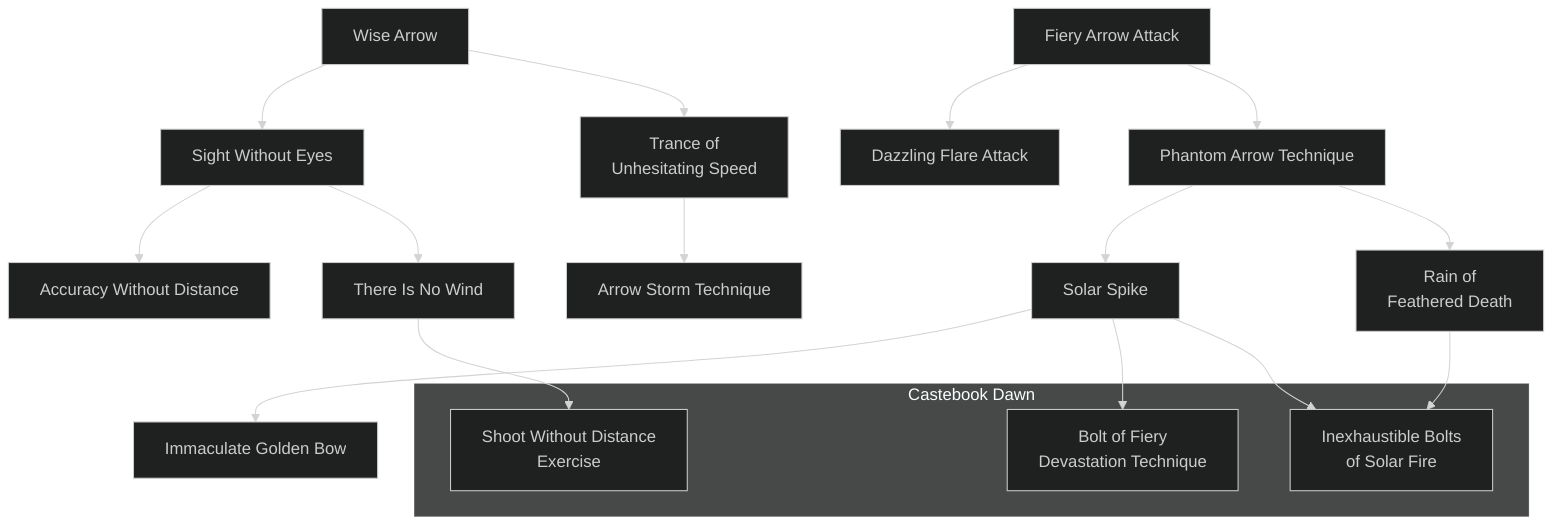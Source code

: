 ---
config:
  theme: dark
---
flowchart TD

    wise_arrow[Wise Arrow]
    click wise_arrow callback "
        Wise Arrow<br>
        <br>
        Cost: 1 mote per die<br>
        Duration: Instant<br>
        Type: Supplemental<br>
        Minimum Archery: 1<br>
        Minimum Essence: 1<br>
        Prerequisite Charms: None<br>
        <br>
        The character extends her anima into the world around
        her, and joins archer, target and arrow into a single being. Truly,
        the arrow knows the way to the target, for that is its natural
        home. For each mote of Essence the player spends, he may add
        1 die to an Archery attack roll, but the number of bonus dice
        added to any single roll cannot exceed her normal Dexterity +
        Archery dice pool. The player must declare how much Essence
        she is going to use in this Charm prior to making the attack roll."

    sight_without_eyes[Sight Without Eyes]
    wise_arrow --> sight_without_eyes
    click sight_without_eyes callback "
        Sight Without Eyes<br>
        <br>
        Cost: 1 mote per die<br>
        Duration: Instant<br>
        Type: Supplemental<br>
        Minimum Archery: 3<br>
        Minimum Essence: 1<br>
        Prerequisite Charms: Wise Arrow<br>
        <br>
        The character opens her eyes not to the visual world,
        but to the world of Essence and senses her target in that
        fashion. She may make an Archery attack without penalty
        for visual conditions. Other negative modifiers (high winds,
        range and so forth) still impose their regular penalties.
        "


    accuracy_without_distance[Accuracy Without Distance]
    sight_without_eyes --> accuracy_without_distance
    click accuracy_without_distance callback "
        Accuracy Without Distance<br>
        <br>
        Cost: 1 mote, 1 Willpower<br>
        Duration: Instant<br>
        Type: Supplemental<br>
        Minimum Archery: 5<br>
        Minimum Essence: 1<br>
        Prerequisite Charms: Sight Without Eyes<br>
        <br>
        The character extends her sense of the local Essence flows
        to greater heights and can now shoot with perfect assurance. The
        character may make an Archery attack out to the maximum
        range of the bow with absolute certainty that the shot will hit.<br>
        The player rolls to attack as normal, but if he rolls insufficient
        successes for his character to hit the target, he still hits it, doing
        the arrow's base damage. This Charm can also be used to hit small
        objects, to cut cords and ropes and for other trick shots. It does not,
        however, allow the archer to negate their target's armor via a
        called shot to the eye, throat or what have you.
        "

    there_is_no_wind[There Is No Wind]
    sight_without_eyes --> there_is_no_wind
    click there_is_no_wind callback "
        There Is No Wind<br>
        <br>
        Cost: 3 motes<br>
        Duration: Instant<br>
        Type: Supplemental<br>
        Minimum Archery: 4<br>
        Minimum Essence: 1<br>
        Prerequisite Charms: Sight Without Eyes<br>
        <br>
        The character's Essence flows into the bow and arrow, and he
        fires with a perfect, supple grace. The character may make a
        Archery attack without any environmental penalties of any sort,
        be they for range, high winds, bad weather, bad ammunition or
        what have you — the Charmed shot is absolutely flawless. Splitting
        a dice pool for multiple actions is not an environmental penalty.
        "

    trance_of_unhesitating_speed[Trance of<br>Unhesitating Speed]
    wise_arrow --> trance_of_unhesitating_speed
    click trance_of_unhesitating_speed callback "
        Trance of<br>Unhesitating Speed<br>
        <br>
        Cost: Varies<br>
        Duration: Instant<br>
        Type: Extra Action<br>
        Minimum Archery: 3<br>
        Minimum Essence: 1<br>
        Prerequisite Charms: Wise Arrow<br>
        <br>
        The character flows with soft and unhesitating grace
        through the motions of firing her weapon. Before the
        character takes her first action for the turn, the player must
        declare how many attacks the character will make this
        turn. Each extra attack costs a number of motes of Essence
        equal to twice the total number of attacks the character has
        made so far, including the attack the character is buying.<br>
        For Example: Harmonious Jade is surrounded by Dragon-Blooded
        hunters and needs to act now, regardless of cost. She uses
        the Trance of Unhesitating Speed to make three extra attacks (for
        a total of four attacks that turn). The cost is 18 motes of Essence;
        4 motes for the first extra attack, 6 motes for the second extra attack,
        and 8 motes for the third extra attack. The cost of the Charm must
        be paid before Harmonious Jade makes her first attack.<br>
        The player must decide how many attacks the character
        will make and pay for them all before he makes any
        attack rolls. Obviously, a character cannot attack more
        times than she has ammunition.
        "

    arrow_storm_technique[Arrow Storm Technique]
    trance_of_unhesitating_speed --> arrow_storm_technique
    click arrow_storm_technique callback "
        Arrow Storm Technique<br>
        <br>
        Cost: 8 motes, 1 Willpower<br>
        Duration: Instant<br>
        Type: Extra Action<br>
        Minimum Archery: 5<br>
        Minimum Essence: 2<br>
        Prerequisite Charms: Trance of Unhesitating Speed<br>
        <br>
        The character's motions become smooth and economical,
        optimized for the release of arrows with a minimal
        expenditure of effort. So long as the character hits (she need
        not do damage) with an attack, she may make another attack
        immediately thereafter. Each attack must be at a different
        target, and the character cannot make more attacks than she
        has ammunition. This Charm ends when the character misses
        or when she has hit every possible target once.
        "

    fiery_arrow_attack[Fiery Arrow Attack]
    click fiery_arrow_attack callback "
        Fiery Arrow Attack<br>
        <br>
        Cost: 2 motes<br>
        Duration: Instant<br>
        Type: Supplemental<br>
        Minimum Archery: 2<br>
        Minimum Essence: 2<br>
        Prerequisite Charms: None<br>
        <br>
        The character concentrates Essence in an arrow and then
        launches it, causing it to burst into flame in mid-flight. Not only
        will the arrow ignite flammable materials it hits, it also adds dice
        equal to the character's Essence score to the arrow's damage.
        Arrows that have had the Fiery Arrow Attack Charm used on
        them are burnt to cinders and cannot be recovered. Keep in mind
        that indiscriminately firing burning arrows in a forest or grassland
        during the dry season is generally a bad idea.
        "

    dazzling_flare_attack[Dazzling Flare Attack]
    fiery_arrow_attack --> dazzling_flare_attack
    click dazzling_flare_attack callback "
        Dazzling Flare Attack<br>
        <br>
        Cost: 1 mote per 2 damage<br>
        Duration: Instant<br>
        Type: Supplemental<br>
        Minimum Archery: 3<br>
        Minimum Essence: 2<br>
        Prerequisite Charms: Fiery Arrow Attack<br>
        <br>
        The character pours greater amounts of Essence into an
        arrow, and it roars and flashes with Essence as it streaks toward its
        target. The arrow flies faster and straighter than normal, adding
        one die to the character's Archery pool. Also, for every mote of
        Essence the character spends on the Charm, it adds two points
        to the base damage of the arrow. The Exalted cannot spend more
        motes of Essence activating this Charm than her permanent
        Essence rating. Characters using this Charm must spend at least
        one mote to do so — the Charm cannot be activated &quot;for free&quot;
        to gain the bonus die to the character's Archery pool.<br>
        As the Charm's name suggests, if fired on a high arc through
        the air, the arrow forms a beacon that can be seen for miles.
        Arrows that have had the Dazzling Flare Attack Charm used on
        them are burned to fine gray ash and cannot be recovered.
        "

    phantom_arrow_technique[Phantom Arrow Technique]
    fiery_arrow_attack --> phantom_arrow_technique
    click phantom_arrow_technique callback "
        Phantom Arrow Technique<br>
        <br>
        Cost: 1 mote per arrow<br>
        Duration: Instant<br>
        Type: Supplemental<br>
        Minimum Archery: 3<br>
        Minimum Essence: 2<br>
        Prerequisite Charms: Fiery Arrow Attack<br>
        <br>
        The bane of the archer is his dependence on ammunition.
        Through the use of this Charm, the Exalted can
        transcend the need for ammunition, at least while he
        possesses the Essence needed to power this Charm. As the
        character draws his bow, he shapes a mote of Essence into
        a glittering arrow. This arrow has normal range and damage,
        but winks out of existence a few seconds after impact.
        The Essence Arrow can be Comboed with Charms such as
        Dazzling Flare Attack or Rain of Feathered Death, allowing
        a character to conjure powerful attacks from thin air.
        "

    solar_spike[Solar Spike]
    phantom_arrow_technique --> solar_spike
    click solar_spike callback "
        Solar Spike<br>
        <br>
        Cost: 1 mote per 2 dice of damage<br>
        Duration: Instant<br>
        Type: Simple<br>
        Minimum Archery: 4<br>
        Minimum Essence: 2<br>
        Prerequisite Charms: Phantom Arrow Technique<br>
        <br>
        The character pulls a blazing bolt of Essence across her
        bow. This is fired as a normal arrow, but does a base damage
        of twice the number of Essence motes that the character
        spent conjuring the Solar Spike. A character cannot spend
        more motes of Essence conjuring a Solar Spike than she
        has dots in the Archery Ability. The Solar Spike moves as
        quickly as a flash of lightning and is not subject to penalties
        for range or wind, though poor visibility can hamper
        shooting. A Solar Spike can be fired out to a distance of
        (the firing character's Essence * 100) yards.<br>
        Regardless of the target's soak, Solar Spikes that
        strike demons, undead and other creatures of the night
        will always roll at least as many dice of damage as the
        firing character's Essence. Solar Spike is not compatible
        with arrow-enhancing Charms such as Fiery Arrow
        Attack and Rain of Feathered Death. The damage of the
        Solar Spike is determined only by the amount of Essence
        the character spends on the bolt and the number
        of extra successes she rolls on her attack — do not add
        the damage of the bow.
        "

    immaculate_golden_bow[Immaculate Golden Bow]
    solar_spike --> immaculate_golden_bow
    click immaculate_golden_bow callback "
        Immaculate Golden Bow<br>
        <br>
        Cost: 5 motes, 1 Willpower<br>
        Duration: One Scene<br>
        Type: Simple<br>
        Minimum Archery: 4<br>
        Minimum Essence: 3<br>
        Prerequisite Charms: Phantom Arrow Technique<br>
        <br>
        The Exalted can not only substitute his Essence for
        ammunition, but for his weapon as well. Through this
        Charm, the character shapes Essence into a deadly bow. As
        an extension of the character's anima, each bow is unique
        to the Exalted who conjured it. All, however, have the
        same statistics - they do the character's Strength +
        Essence damage and have the range of a compound bow.
        The Immaculate Golden Bow does not come with ammunition,
        so characters without arrows will need to use
        Phantom Arrow Technique.
        "

    rain_of_feathered_death[Rain of<br>Feathered Death]
    phantom_arrow_technique --> rain_of_feathered_death
    click rain_of_feathered_death callback "
        Rain of Feathered Death<br>
        <br>
        Cost: 3 motes per duplicate<br>
        Duration: Instant<br>
        Type: Supplemental<br>
        Minimum Archery: 4<br>
        Minimum Essence: 3<br>
        Prerequisite Charms: Phantom Arrow Technique<br>
        <br>
        The character bundles Essence tightly around the arrow as
        she fires, and as the shaft arcs toward the target, it is multiplied.
        Use one attack roll for all the arrows, but apply the damage from
        each of them separately. The character cannot create more
        duplicate arrows than her Essence score. All the arrows in the
        Rain of Feathered Death must attack the same target.
        "


    subgraph Castebook Dawn
        direction TB

        bolt_of_fiery_devastation_technique[Bolt of Fiery<br>Devastation Technique]
        click bolt_of_fiery_devastation_technique callback "
            Bolt of Fiery<br>Devastation Technique<br>
            <br>
            Cost: 10 motes, 1 Willpower<br>
            Duration: Instant<br>
            Type: Simple<br>
            Minimum Archery: 6<br>
            Minimum Essence: 6<br>
            Prerequisite Charms: Solar Spike<br>
            <br>
            The character pulls a bolt of fiery Essence across his bow.
            The character makes a normal Dexterity + Archery roll, but
            the base damage is equal to the character's Permanent
            Essence. This damage is aggravated. The bolt moves as
            quickly as a stroke of lightning. Its deadly power is not subject
            to penalties for range or wind, though poor visibility can
            hamper shooting. These bolts can be fired to a distance of
            (firing character's Essence x 100) yards.
            "

        inexhausible_bolts_of_solar_fire[Inexhaustible Bolts<br>of Solar Fire]
        click inexhausible_bolts_of_solar_fire callback "
            Inexhaustible Bolts of Solar Fire<br>
            <br>
            Cost: 10 motes, 1 Willpower<br>
            Duration: One scene<br>
            Type: Simple<br>
            Minimum Archery: 5<br>
            Minimum Essence: 4<br>
            Prerequisite Charms: Solar Spike, Rain of Feathered Death<br>
            <br>
            The character can fight an entire battle without needing
            to worry about arrows. For the rest of thes cene, every time
            the character shoots her bow, she fires a bolt of concentrated
            solar Essence that does the same base damage as any type of
            arrow she desires. These arrows are not subject to penalties
            for range or wind, though poor visibility can hamper shooting.
            These bolts have the normal range for arrows fired from
            the type of bow the character is using.
            "

        shoot_without_distance_exercise[Shoot Without Distance<br>Exercise]
        click shoot_without_distance_exercise callback "
            Shoot Without Distance Exercise<br>
            <br>
            Cost: 4 motes<br>
            Duration: Instant<br>
            Type: Supplemental<br>
            Minimum Archery: 5<br>
            Minimum Essence: 4<br>
            Prerequisite Charms: There Is No Wind<br>
            <br>
            The character's Essence propels the arrow at the speed of
            thought. Environmental penalties do notapply to the character's
            Archery attack, be they for range, high winds, bad weather, bad
            ammunition, exceedingly difficult called shots or any other
            external factors. In addition, this shot has no range limitations.
            As long as the firing character can see the target, even if it is only
            a tiny dot near the horizon, the shot can hit this distant goal. If
            the character enhances her sight with a Charm such as Unsurpassed
            Sight Discipline (see Exalted, page 196), she can
            literally shoot the hat off of the head of a target five miles away.
            As with the Charm There Is No Wind, splitting a dice pool for
            multiple actions is not considered an environmental penalty.
            "
    end
    solar_spike --> bolt_of_fiery_devastation_technique
    solar_spike --> inexhausible_bolts_of_solar_fire
    rain_of_feathered_death --> inexhausible_bolts_of_solar_fire
    there_is_no_wind --> shoot_without_distance_exercise